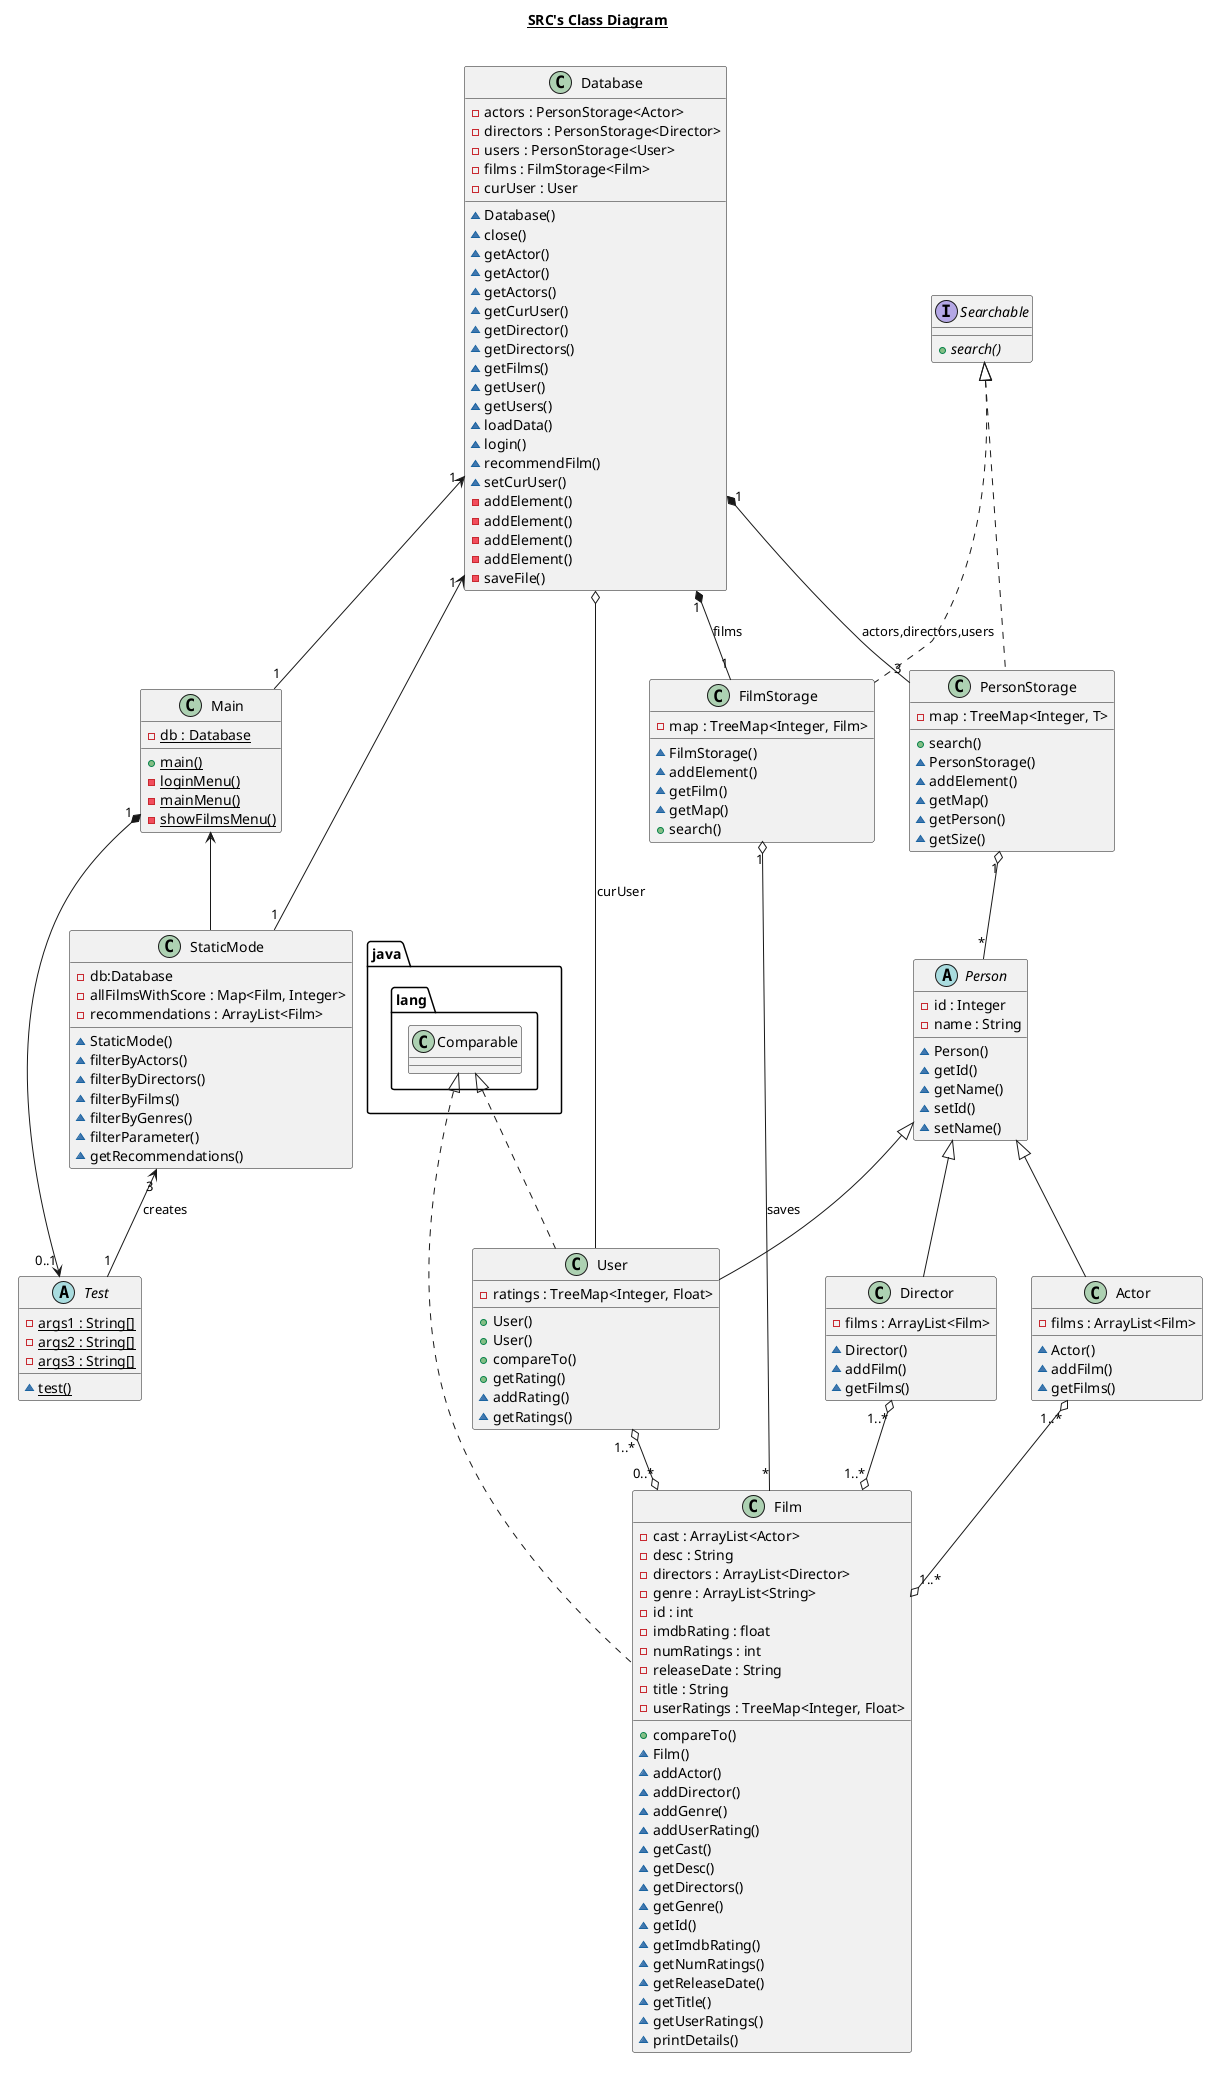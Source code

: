 @startuml

title __SRC's Class Diagram__\n


    class Actor {
        - films : ArrayList<Film>
        ~ Actor()
        ~ addFilm()
        ~ getFilms()
    }

  


    class Database {
        - actors : PersonStorage<Actor>
        - directors : PersonStorage<Director>
        - users : PersonStorage<User>
        -films : FilmStorage<Film>
        -curUser : User
        ~ Database()
        ~ close()
        ~ getActor()
        ~ getActor()
        ~ getActors()
        ~ getCurUser()
        ~ getDirector()
        ~ getDirectors()
        ~ getFilms()
        ~ getUser()
        ~ getUsers()
        ~ loadData()
        ~ login()
        ~ recommendFilm()
        ~ setCurUser()
        - addElement()
        - addElement()
        - addElement()
        - addElement()
        - saveFile()
    }

  


    class Director {
        - films : ArrayList<Film>
        ~ Director()
        ~ addFilm()
        ~ getFilms()
    }

  


    class Film {
        - cast : ArrayList<Actor>
        - desc : String
        - directors : ArrayList<Director>
        - genre : ArrayList<String>
        - id : int
        - imdbRating : float
        - numRatings : int
        - releaseDate : String
        - title : String
        - userRatings : TreeMap<Integer, Float>
        + compareTo()
        ~ Film()
        ~ addActor()
        ~ addDirector()
        ~ addGenre()
        ~ addUserRating()
        ~ getCast()
        ~ getDesc()
        ~ getDirectors()
        ~ getGenre()
        ~ getId()
        ~ getImdbRating()
        ~ getNumRatings()
        ~ getReleaseDate()
        ~ getTitle()
        ~ getUserRatings()
        ~ printDetails()
    }

  


    class FilmStorage {
        - map : TreeMap<Integer, Film>
        ~ FilmStorage()
        ~ addElement()
        ~ getFilm()
        ~ getMap()
        + search()
    }

  


    class Main {
        {static} - db : Database
        {static} + main()
        {static} - loginMenu()
        {static} - mainMenu()
        {static} - showFilmsMenu()
    }

  


    abstract class Person {
        - id : Integer
        - name : String
        ~ Person()
        ~ getId()
        ~ getName()
        ~ setId()
        ~ setName()
    }

  


    class PersonStorage {
        - map : TreeMap<Integer, T>
        + search()
        ~ PersonStorage()
        ~ addElement()
        ~ getMap()
        ~ getPerson()
        ~ getSize()
    }

  


    interface Searchable {
        {abstract} + search()
    }

  


    class StaticMode {
        - db:Database
        - allFilmsWithScore : Map<Film, Integer>
        - recommendations : ArrayList<Film>
        ~ StaticMode()
        ~ filterByActors()
        ~ filterByDirectors()
        ~ filterByFilms()
        ~ filterByGenres()
        ~ filterParameter()
        ~ getRecommendations()
    }




    abstract class Test {
        {static} - args1 : String[]
        {static} - args2 : String[]
        {static} - args3 : String[]
        {static} ~ test()
    }

  


    class User {
        - ratings : TreeMap<Integer, Float>
        + User()
        + User()
        + compareTo()
        + getRating()
        ~ addRating()
        ~ getRatings()
    }

  

  Actor -up-|> Person
  Database o-- User : curUser
  Database "1" *-- "1" FilmStorage : films
  Database "1" *-- "3" PersonStorage : actors,directors,users
  Database "1" <-- "1" Main
  Actor "1..*" o-o "1..*" Film
  Director "1..*" o-o "1..*" Film
  User "1..*" o--o "0..*" Film
  Main "1" *--> "0..1" Test
  Main <-- StaticMode
  Director -up-|> Person
  Film .up.|> java.lang.Comparable
  FilmStorage .up.|> Searchable
  FilmStorage "1" o-- "*" Film: saves
  PersonStorage .up.|> Searchable
  PersonStorage "1" o-- "*" Person
  StaticMode "1" --> "1" Database
  StaticMode "3" <--"1" Test:creates
  User .up.|> java.lang.Comparable
  User -up-|> Person



right footer

endfooter

@enduml
